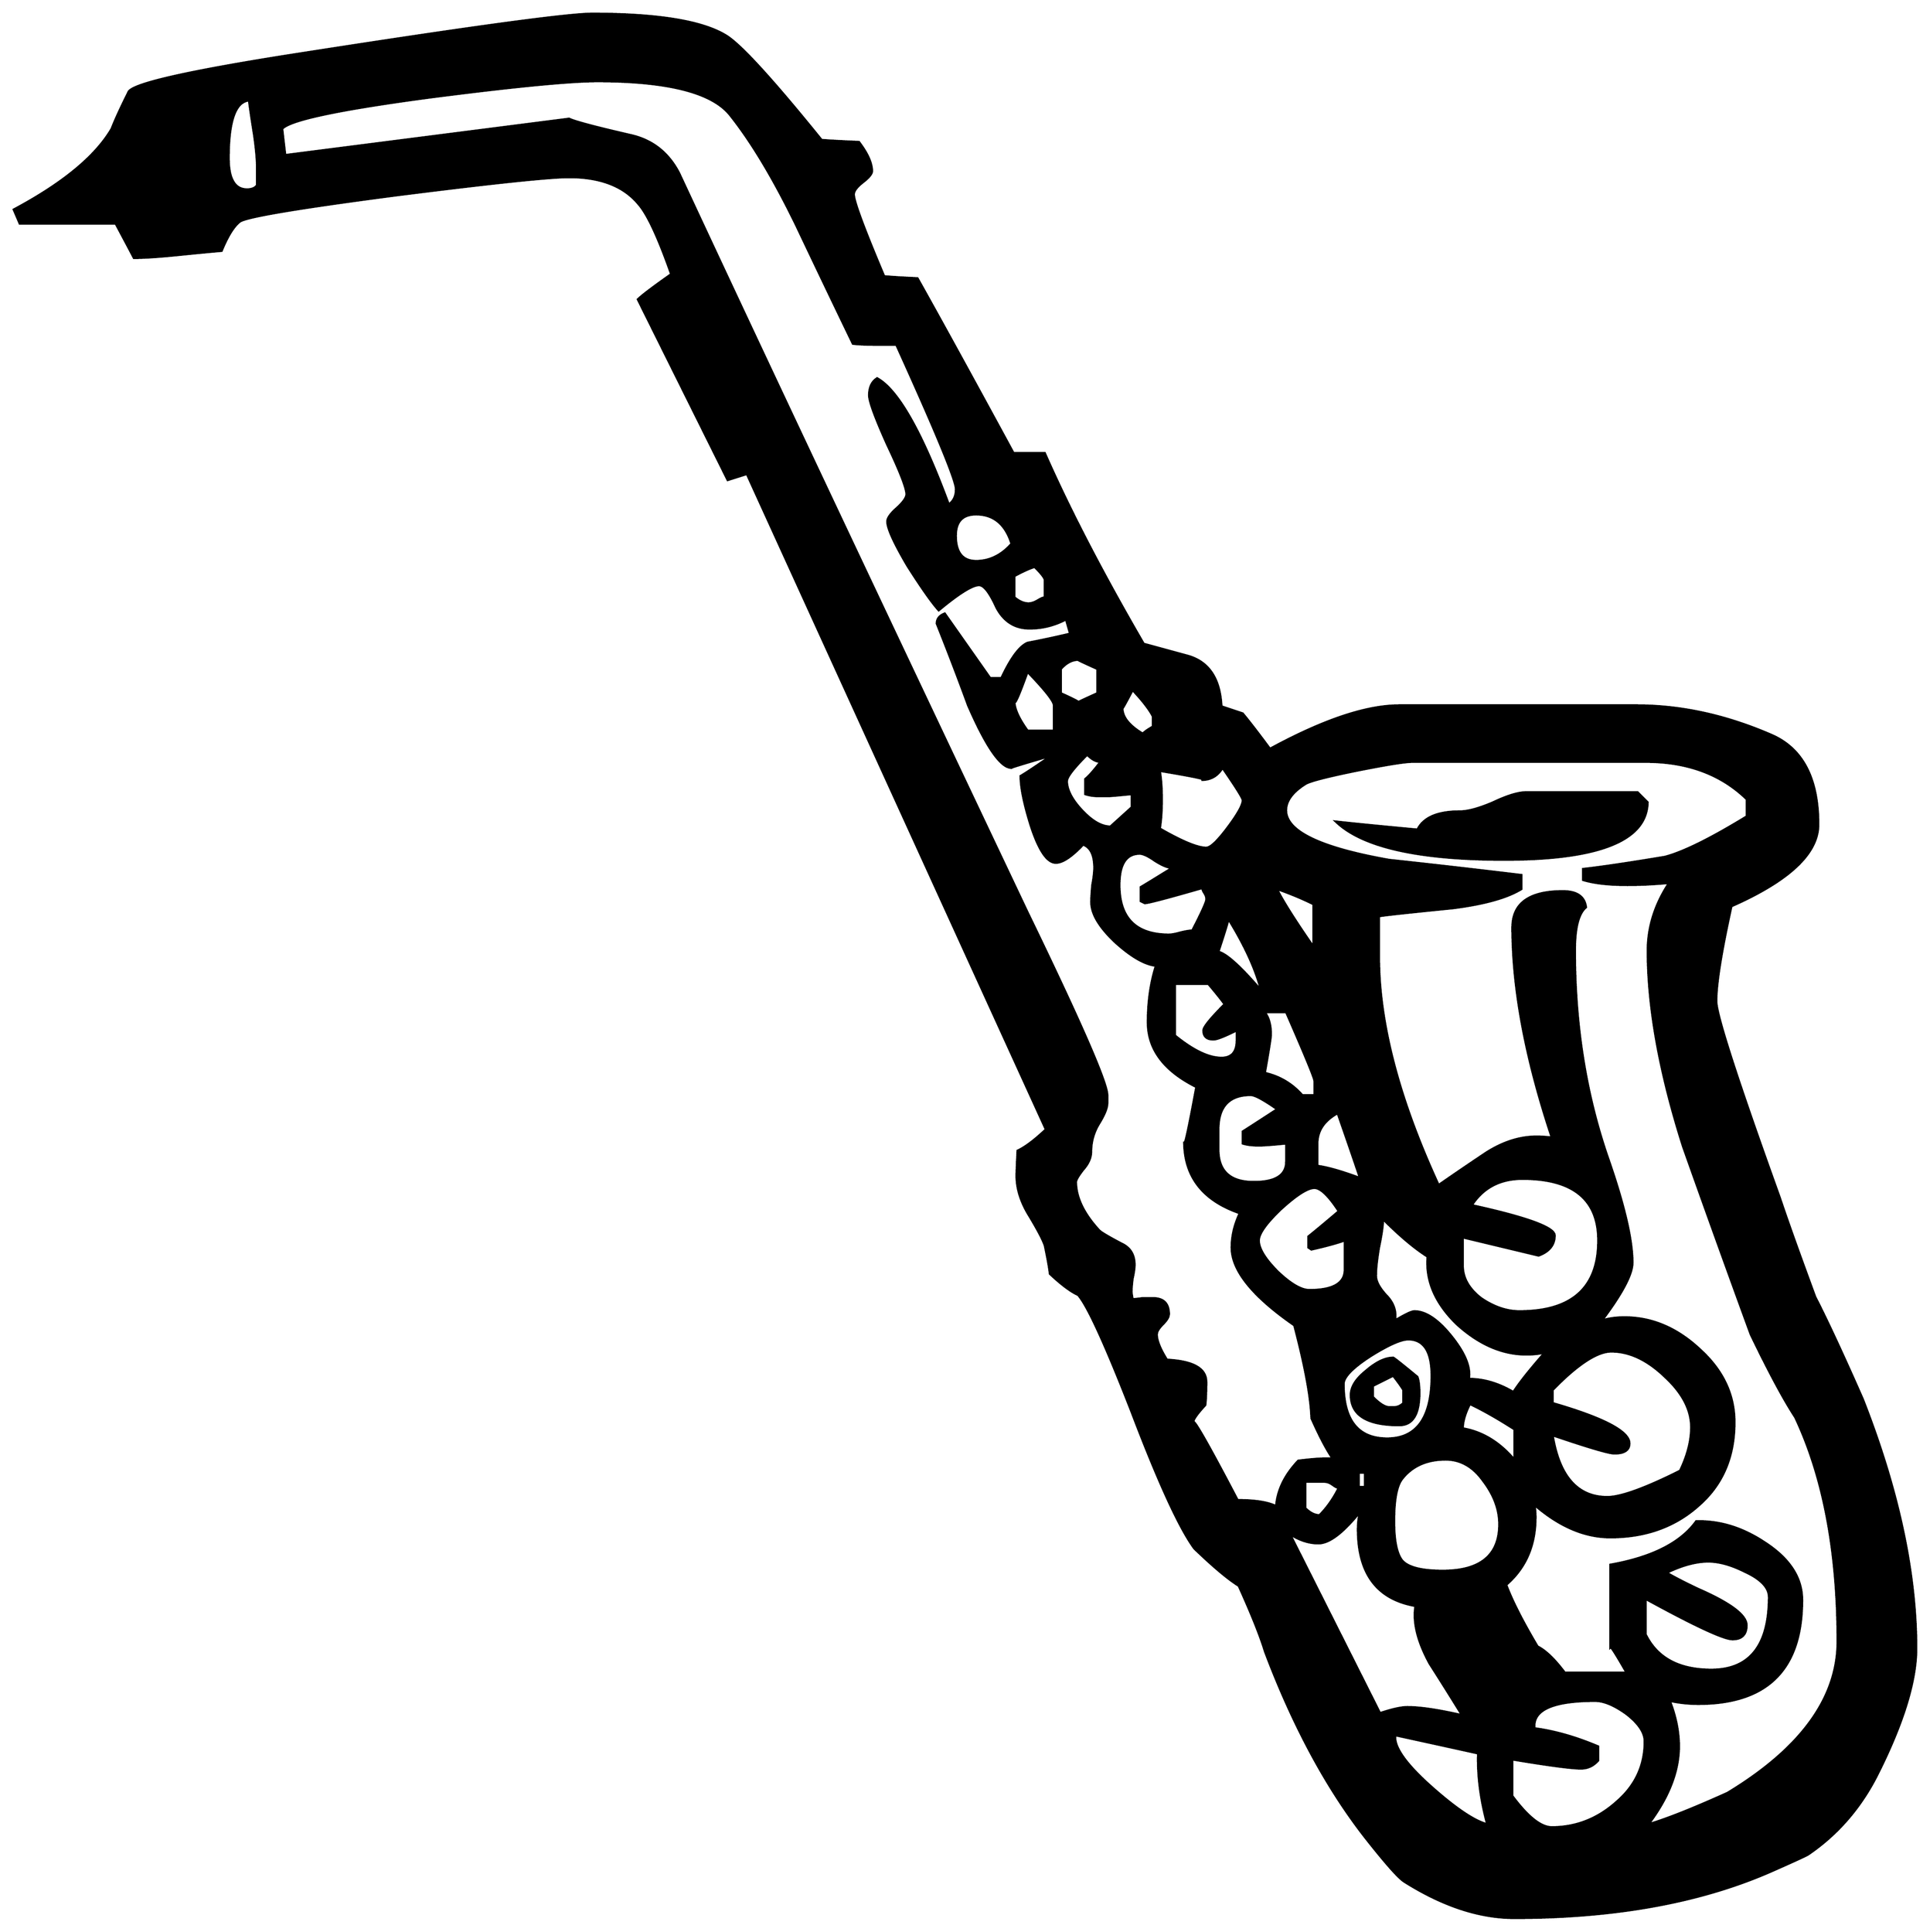 


\begin{tikzpicture}[y=0.80pt, x=0.80pt, yscale=-1.0, xscale=1.0, inner sep=0pt, outer sep=0pt]
\begin{scope}[shift={(100.0,1728.0)},nonzero rule]
  \path[draw=.,fill=.,line width=1.600pt] (1966.0,72.0) .. controls
    (1966.0,104.0) and (1953.333,145.333) .. (1928.0,196.0) ..
    controls (1911.333,229.333) and (1888.333,256.0) .. (1859.0,276.0)
    .. controls (1857.0,277.333) and (1844.667,283.0) ..
    (1822.0,293.0) .. controls (1752.0,323.667) and (1667.333,339.0)
    .. (1568.0,339.0) .. controls (1533.333,339.0) and
    (1497.0,327.0) .. (1459.0,303.0) .. controls (1453.667,299.667)
    and (1442.0,286.667) .. (1424.0,264.0) .. controls
    (1384.0,214.0) and (1349.667,151.0) .. (1321.0,75.0) ..
    controls (1316.333,59.667) and (1307.667,38.0) .. (1295.0,10.0) ..
    controls (1284.333,3.333) and (1269.667,-9.0) .. (1251.0,-27.0) ..
    controls (1236.333,-47.0) and (1215.667,-92.0) ..
    (1189.0,-162.0) .. controls (1163.0,-228.667) and
    (1145.333,-267.333) .. (1136.0,-278.0) .. controls
    (1128.667,-281.333) and (1119.333,-288.333) .. (1108.0,-299.0) ..
    controls (1107.333,-305.0) and (1105.667,-314.333) ..
    (1103.0,-327.0) .. controls (1101.0,-333.0) and
    (1095.333,-343.667) .. (1086.0,-359.0) .. controls
    (1078.667,-371.667) and (1075.0,-384.0) .. (1075.0,-396.0) ..
    controls (1075.0,-399.333) and (1075.333,-407.667) ..
    (1076.0,-421.0) .. controls (1083.333,-424.333) and
    (1092.667,-431.333) .. (1104.0,-442.0) -- (808.0,-1091.0) --
    (789.0,-1085.0) -- (700.0,-1264.0) .. controls
    (704.0,-1268.0) and (715.0,-1276.333) .. (733.0,-1289.0) ..
    controls (720.333,-1325.0) and (709.667,-1348.0) ..
    (701.0,-1358.0) .. controls (686.333,-1376.0) and
    (663.333,-1385.0) .. (632.0,-1385.0) .. controls
    (612.667,-1385.0) and (555.667,-1379.0) .. (461.0,-1367.0) ..
    controls (364.333,-1354.333) and (312.667,-1345.667) ..
    (306.0,-1341.0) .. controls (300.0,-1336.333) and
    (294.0,-1326.667) .. (288.0,-1312.0) .. controls
    (280.0,-1311.333) and (266.0,-1310.0) .. (246.0,-1308.0) ..
    controls (226.667,-1306.0) and (211.667,-1305.0) ..
    (201.0,-1305.0) .. controls (199.667,-1307.667) and
    (193.667,-1319.0) .. (183.0,-1339.0) -- (88.0,-1339.0) --
    (82.0,-1353.0) .. controls (130.667,-1379.0) and
    (163.0,-1405.667) .. (179.0,-1433.0) .. controls
    (182.333,-1441.667) and (188.0,-1454.0) .. (196.0,-1470.0) ..
    controls (202.0,-1478.0) and (253.0,-1489.667) ..
    (349.0,-1505.0) .. controls (527.667,-1533.0) and
    (629.667,-1547.0) .. (655.0,-1547.0) .. controls
    (720.333,-1547.0) and (764.667,-1539.667) .. (788.0,-1525.0) ..
    controls (802.667,-1515.667) and (834.0,-1481.333) ..
    (882.0,-1422.0) .. controls (890.0,-1421.333) and
    (902.333,-1420.667) .. (919.0,-1420.0) .. controls
    (927.667,-1408.667) and (932.0,-1399.0) .. (932.0,-1391.0) ..
    controls (932.0,-1388.333) and (929.0,-1384.667) ..
    (923.0,-1380.0) .. controls (917.0,-1375.333) and
    (914.0,-1371.333) .. (914.0,-1368.0) .. controls
    (914.0,-1361.333) and (924.0,-1334.333) .. (944.0,-1287.0) ..
    controls (951.333,-1286.333) and (962.333,-1285.667) ..
    (977.0,-1285.0) .. controls (998.333,-1247.0) and
    (1030.0,-1189.333) .. (1072.0,-1112.0) -- (1103.0,-1112.0) ..
    controls (1127.667,-1056.0) and (1160.333,-993.0) ..
    (1201.0,-923.0) .. controls (1215.667,-919.0) and
    (1230.333,-915.0) .. (1245.0,-911.0) .. controls
    (1265.667,-905.0) and (1276.667,-888.333) .. (1278.0,-861.0) --
    (1299.0,-854.0) .. controls (1305.667,-846.0) and
    (1314.667,-834.333) .. (1326.0,-819.0) .. controls
    (1378.667,-847.667) and (1421.333,-862.0) .. (1454.0,-862.0) --
    (1689.0,-862.0) .. controls (1733.0,-862.0) and
    (1777.333,-852.333) .. (1822.0,-833.0) .. controls
    (1853.333,-819.667) and (1869.0,-790.0) .. (1869.0,-744.0) ..
    controls (1869.0,-715.333) and (1840.333,-688.333) ..
    (1783.0,-663.0) .. controls (1773.0,-617.667) and
    (1768.0,-586.333) .. (1768.0,-569.0) .. controls
    (1768.0,-555.667) and (1789.0,-490.667) .. (1831.0,-374.0) ..
    controls (1838.333,-352.0) and (1850.0,-319.333) ..
    (1866.0,-276.0) .. controls (1877.333,-254.0) and
    (1893.0,-220.333) .. (1913.0,-175.0) .. controls
    (1948.333,-85.0) and (1966.0,-2.667) .. (1966.0,72.0) --
    cycle(1070.0,-1022.0) .. controls (1064.0,-1041.333) and
    (1052.333,-1051.0) .. (1035.0,-1051.0) .. controls
    (1021.667,-1051.0) and (1015.0,-1044.0) .. (1015.0,-1030.0) ..
    controls (1015.0,-1013.333) and (1021.667,-1005.0) ..
    (1035.0,-1005.0) .. controls (1048.333,-1005.0) and
    (1060.0,-1010.667) .. (1070.0,-1022.0) -- cycle(1103.0,-969.0)
    -- (1103.0,-986.0) .. controls (1103.0,-988.0) and
    (1099.667,-992.333) .. (1093.0,-999.0) .. controls
    (1088.333,-997.667) and (1081.667,-994.667) .. (1073.0,-990.0) --
    (1073.0,-969.0) .. controls (1077.667,-965.0) and
    (1082.333,-963.0) .. (1087.0,-963.0) .. controls
    (1089.667,-963.0) and (1092.667,-964.0) .. (1096.0,-966.0) ..
    controls (1099.333,-968.0) and (1101.667,-969.0) ..
    (1103.0,-969.0) -- cycle(1210.0,-841.0) -- (1210.0,-851.0)
    .. controls (1206.667,-857.667) and (1200.0,-866.333) ..
    (1190.0,-877.0) .. controls (1183.333,-864.333) and
    (1180.0,-858.333) .. (1180.0,-859.0) .. controls
    (1180.0,-850.333) and (1186.667,-842.0) .. (1200.0,-834.0) ..
    controls (1202.0,-836.0) and (1205.333,-838.333) ..
    (1210.0,-841.0) -- cycle(1155.0,-874.0) -- (1155.0,-898.0)
    .. controls (1141.667,-904.0) and (1135.333,-907.0) ..
    (1136.0,-907.0) .. controls (1130.0,-907.0) and
    (1124.333,-904.0) .. (1119.0,-898.0) -- (1119.0,-874.0) ..
    controls (1132.333,-868.0) and (1138.0,-865.0) ..
    (1136.0,-865.0) .. controls (1135.333,-865.0) and
    (1141.667,-868.0) .. (1155.0,-874.0) -- cycle(1299.0,-768.0)
    .. controls (1299.0,-770.0) and (1292.333,-780.667) ..
    (1279.0,-800.0) .. controls (1274.333,-792.0) and
    (1267.333,-788.0) .. (1258.0,-788.0) .. controls
    (1266.667,-788.0) and (1253.0,-791.0) .. (1217.0,-797.0) ..
    controls (1218.333,-789.0) and (1219.0,-779.667) ..
    (1219.0,-769.0) .. controls (1219.0,-757.667) and
    (1218.333,-748.0) .. (1217.0,-740.0) .. controls
    (1239.0,-727.333) and (1254.333,-721.0) .. (1263.0,-721.0) ..
    controls (1267.0,-721.0) and (1274.0,-727.667) ..
    (1284.0,-741.0) .. controls (1294.0,-754.333) and
    (1299.0,-763.333) .. (1299.0,-768.0) -- cycle(1369.0,-623.0)
    -- (1369.0,-665.0) .. controls (1358.333,-670.333) and
    (1346.333,-675.333) .. (1333.0,-680.0) .. controls
    (1339.0,-668.0) and (1351.0,-649.0) .. (1369.0,-623.0) --
    cycle(1112.0,-837.0) -- (1112.0,-862.0) .. controls
    (1112.0,-866.0) and (1103.333,-877.0) .. (1086.0,-895.0) ..
    controls (1077.333,-871.0) and (1073.0,-861.333) ..
    (1073.0,-866.0) .. controls (1073.0,-858.667) and
    (1077.333,-849.0) .. (1086.0,-837.0) -- (1112.0,-837.0) --
    cycle(1189.0,-761.0) -- (1189.0,-774.0) .. controls
    (1175.667,-772.667) and (1168.0,-772.0) .. (1166.0,-772.0) --
    (1156.0,-772.0) .. controls (1151.333,-772.0) and
    (1147.0,-772.667) .. (1143.0,-774.0) -- (1143.0,-789.0) ..
    controls (1147.0,-792.333) and (1152.0,-798.0) ..
    (1158.0,-806.0) .. controls (1154.0,-806.0) and
    (1149.667,-808.333) .. (1145.0,-813.0) .. controls
    (1131.667,-799.667) and (1125.0,-791.0) .. (1125.0,-787.0) ..
    controls (1125.0,-778.333) and (1130.0,-768.667) ..
    (1140.0,-758.0) .. controls (1150.0,-747.333) and
    (1159.333,-742.0) .. (1168.0,-742.0) .. controls
    (1168.0,-742.0) and (1175.0,-748.333) .. (1189.0,-761.0) --
    cycle(1651.0,-332.0) .. controls (1651.0,-372.667) and
    (1626.0,-393.0) .. (1576.0,-393.0) .. controls
    (1554.0,-393.0) and (1537.333,-384.333) .. (1526.0,-367.0) ..
    controls (1580.667,-355.0) and (1608.0,-345.0) ..
    (1608.0,-337.0) .. controls (1608.0,-327.667) and
    (1602.667,-321.0) .. (1592.0,-317.0) -- (1517.0,-335.0) --
    (1517.0,-307.0) .. controls (1517.0,-295.0) and
    (1523.0,-284.333) .. (1535.0,-275.0) .. controls
    (1547.667,-266.333) and (1560.333,-262.0) .. (1573.0,-262.0) ..
    controls (1625.0,-262.0) and (1651.0,-285.333) ..
    (1651.0,-332.0) -- cycle(1317.0,-580.0) .. controls
    (1311.667,-600.667) and (1301.0,-624.0) .. (1285.0,-650.0) ..
    controls (1283.0,-642.667) and (1279.667,-632.0) ..
    (1275.0,-618.0) .. controls (1283.0,-616.0) and
    (1297.0,-603.333) .. (1317.0,-580.0) -- cycle(1263.0,-670.0)
    .. controls (1263.0,-672.0) and (1262.333,-674.0) ..
    (1261.0,-676.0) .. controls (1259.667,-678.0) and
    (1259.0,-679.667) .. (1259.0,-681.0) .. controls
    (1224.333,-671.0) and (1205.333,-666.0) .. (1202.0,-666.0) --
    (1198.0,-668.0) -- (1198.0,-682.0) .. controls
    (1204.667,-686.0) and (1215.0,-692.333) .. (1229.0,-701.0) ..
    controls (1225.0,-701.0) and (1219.333,-703.333) ..
    (1212.0,-708.0) .. controls (1205.333,-712.667) and
    (1200.333,-715.0) .. (1197.0,-715.0) .. controls
    (1183.667,-715.0) and (1177.0,-704.667) .. (1177.0,-684.0) ..
    controls (1177.0,-651.333) and (1193.333,-635.0) ..
    (1226.0,-635.0) .. controls (1228.667,-635.0) and
    (1232.333,-635.667) .. (1237.0,-637.0) .. controls
    (1242.333,-638.333) and (1246.333,-639.0) .. (1249.0,-639.0) ..
    controls (1258.333,-657.0) and (1263.0,-667.333) ..
    (1263.0,-670.0) -- cycle(1888.0,65.0) .. controls
    (1888.0,-23.667) and (1874.0,-97.667) .. (1846.0,-157.0) ..
    controls (1834.667,-174.333) and (1820.0,-201.667) ..
    (1802.0,-239.0) .. controls (1779.333,-301.0) and
    (1757.0,-363.0) .. (1735.0,-425.0) .. controls
    (1711.667,-498.333) and (1700.0,-563.0) .. (1700.0,-619.0) ..
    controls (1700.0,-642.333) and (1707.0,-664.667) ..
    (1721.0,-686.0) .. controls (1706.333,-684.667) and
    (1692.667,-684.0) .. (1680.0,-684.0) .. controls
    (1661.333,-684.0) and (1646.667,-685.667) .. (1636.0,-689.0) --
    (1636.0,-700.0) .. controls (1654.0,-702.0) and
    (1681.0,-706.0) .. (1717.0,-712.0) .. controls
    (1735.0,-716.667) and (1762.0,-730.0) .. (1798.0,-752.0) --
    (1798.0,-769.0) .. controls (1772.667,-793.667) and
    (1739.333,-806.0) .. (1698.0,-806.0) -- (1467.0,-806.0) ..
    controls (1459.667,-806.0) and (1441.0,-803.0) ..
    (1411.0,-797.0) .. controls (1381.667,-791.0) and
    (1365.0,-786.667) .. (1361.0,-784.0) .. controls
    (1348.333,-776.0) and (1342.0,-767.333) .. (1342.0,-758.0) ..
    controls (1342.0,-737.333) and (1376.0,-721.0) ..
    (1444.0,-709.0) .. controls (1487.333,-704.333) and
    (1531.0,-699.333) .. (1575.0,-694.0) -- (1575.0,-680.0) ..
    controls (1561.0,-671.333) and (1538.333,-665.0) ..
    (1507.0,-661.0) .. controls (1460.333,-656.333) and
    (1436.0,-653.667) .. (1434.0,-653.0) -- (1434.0,-613.0) ..
    controls (1434.0,-547.667) and (1453.667,-472.333) ..
    (1493.0,-387.0) .. controls (1508.333,-397.667) and
    (1524.0,-408.333) .. (1540.0,-419.0) .. controls
    (1556.667,-429.667) and (1573.333,-435.0) .. (1590.0,-435.0) ..
    controls (1594.667,-435.0) and (1599.667,-434.667) ..
    (1605.0,-434.0) .. controls (1579.0,-512.0) and
    (1566.0,-581.333) .. (1566.0,-642.0) .. controls
    (1566.0,-666.0) and (1582.667,-678.0) .. (1616.0,-678.0) ..
    controls (1630.0,-678.0) and (1637.667,-672.667) ..
    (1639.0,-662.0) .. controls (1631.667,-656.0) and
    (1628.0,-641.667) .. (1628.0,-619.0) .. controls
    (1628.0,-545.0) and (1639.0,-476.333) .. (1661.0,-413.0) ..
    controls (1677.0,-367.0) and (1685.0,-332.667) ..
    (1685.0,-310.0) .. controls (1685.0,-298.667) and
    (1675.0,-279.667) .. (1655.0,-253.0) .. controls
    (1661.667,-255.0) and (1669.0,-256.0) .. (1677.0,-256.0) ..
    controls (1704.333,-256.0) and (1729.333,-245.333) ..
    (1752.0,-224.0) .. controls (1774.667,-203.333) and
    (1786.0,-179.333) .. (1786.0,-152.0) .. controls
    (1786.0,-117.333) and (1774.0,-89.667) .. (1750.0,-69.0) ..
    controls (1726.667,-48.333) and (1697.667,-38.0) .. (1663.0,-38.0)
    .. controls (1637.667,-38.0) and (1612.667,-48.667) ..
    (1588.0,-70.0) .. controls (1588.667,-66.0) and (1589.0,-62.0)
    .. (1589.0,-58.0) .. controls (1589.0,-30.0) and
    (1579.333,-7.667) .. (1560.0,9.0) .. controls (1566.0,25.0) and
    (1576.333,45.333) .. (1591.0,70.0) .. controls (1599.0,74.0) and
    (1608.0,82.667) .. (1618.0,96.0) -- (1679.0,96.0) .. controls
    (1668.333,77.333) and (1663.0,69.0) .. (1663.0,71.0) --
    (1663.0,-11.0) .. controls (1704.333,-18.333) and (1732.667,-32.667)
    .. (1748.0,-54.0) .. controls (1771.333,-54.667) and
    (1794.0,-47.667) .. (1816.0,-33.0) .. controls (1840.667,-17.0)
    and (1853.0,2.0) .. (1853.0,24.0) .. controls (1853.0,92.667)
    and (1818.667,127.0) .. (1750.0,127.0) .. controls
    (1740.667,127.0) and (1731.333,126.0) .. (1722.0,124.0) ..
    controls (1728.0,139.333) and (1731.0,154.333) .. (1731.0,169.0)
    .. controls (1731.0,193.667) and (1721.0,219.333) ..
    (1701.0,246.0) .. controls (1719.0,240.667) and (1745.0,230.333)
    .. (1779.0,215.0) .. controls (1851.667,171.0) and
    (1888.0,121.0) .. (1888.0,65.0) -- cycle(1370.0,-476.0) --
    (1370.0,-490.0) .. controls (1370.0,-492.667) and
    (1360.667,-515.333) .. (1342.0,-558.0) -- (1321.0,-558.0) ..
    controls (1325.0,-552.667) and (1327.0,-545.333) ..
    (1327.0,-536.0) .. controls (1327.0,-533.333) and
    (1325.0,-520.667) .. (1321.0,-498.0) .. controls
    (1335.667,-494.667) and (1348.0,-487.333) .. (1358.0,-476.0) --
    (1370.0,-476.0) -- cycle(1743.0,-147.0) .. controls
    (1743.0,-164.333) and (1734.333,-181.0) .. (1717.0,-197.0) ..
    controls (1699.667,-213.667) and (1682.0,-222.0) ..
    (1664.0,-222.0) .. controls (1650.0,-222.0) and
    (1630.667,-209.333) .. (1606.0,-184.0) -- (1606.0,-171.0) ..
    controls (1656.667,-156.333) and (1682.0,-143.0) ..
    (1682.0,-131.0) .. controls (1682.0,-124.333) and
    (1677.0,-121.0) .. (1667.0,-121.0) .. controls
    (1661.667,-121.0) and (1641.333,-127.0) .. (1606.0,-139.0) ..
    controls (1612.667,-98.333) and (1630.667,-78.0) .. (1660.0,-78.0)
    .. controls (1673.333,-78.0) and (1697.333,-86.667) ..
    (1732.0,-104.0) .. controls (1739.333,-119.333) and
    (1743.0,-133.667) .. (1743.0,-147.0) -- cycle(1415.0,-394.0)
    .. controls (1410.333,-408.0) and (1403.0,-429.333) ..
    (1393.0,-458.0) .. controls (1379.667,-450.667) and
    (1373.0,-440.667) .. (1373.0,-428.0) -- (1373.0,-406.0) ..
    controls (1383.0,-404.667) and (1397.0,-400.667) ..
    (1415.0,-394.0) -- cycle(1293.0,-530.0) -- (1293.0,-540.0)
    .. controls (1281.0,-534.0) and (1273.333,-531.0) ..
    (1270.0,-531.0) .. controls (1263.333,-531.0) and
    (1260.0,-534.0) .. (1260.0,-540.0) .. controls
    (1260.0,-543.333) and (1267.0,-552.0) .. (1281.0,-566.0) ..
    controls (1277.667,-570.667) and (1272.333,-577.333) ..
    (1265.0,-586.0) -- (1232.0,-586.0) -- (1232.0,-535.0) ..
    controls (1250.0,-520.333) and (1265.333,-513.0) ..
    (1278.0,-513.0) .. controls (1288.0,-513.0) and
    (1293.0,-518.667) .. (1293.0,-530.0) -- cycle(1598.0,-221.0)
    .. controls (1592.667,-219.667) and (1586.667,-219.0) ..
    (1580.0,-219.0) .. controls (1556.0,-219.0) and
    (1533.0,-229.0) .. (1511.0,-249.0) .. controls
    (1489.667,-269.667) and (1480.0,-292.0) .. (1482.0,-316.0) ..
    controls (1469.333,-324.0) and (1454.667,-336.333) ..
    (1438.0,-353.0) .. controls (1438.0,-347.0) and
    (1436.667,-337.667) .. (1434.0,-325.0) .. controls
    (1432.0,-313.0) and (1431.0,-303.667) .. (1431.0,-297.0) ..
    controls (1431.0,-291.667) and (1434.333,-285.333) ..
    (1441.0,-278.0) .. controls (1448.333,-270.667) and
    (1451.333,-262.333) .. (1450.0,-253.0) .. controls
    (1460.0,-259.0) and (1466.333,-262.0) .. (1469.0,-262.0) ..
    controls (1480.333,-262.0) and (1492.667,-253.667) ..
    (1506.0,-237.0) .. controls (1519.333,-220.333) and
    (1525.0,-206.333) .. (1523.0,-195.0) .. controls
    (1537.667,-195.0) and (1552.333,-190.667) .. (1567.0,-182.0) ..
    controls (1573.0,-191.333) and (1583.333,-204.333) ..
    (1598.0,-221.0) -- cycle(1342.0,-410.0) -- (1342.0,-428.0)
    .. controls (1328.667,-426.667) and (1319.667,-426.0) ..
    (1315.0,-426.0) .. controls (1308.333,-426.0) and
    (1303.0,-426.667) .. (1299.0,-428.0) -- (1299.0,-440.0) ..
    controls (1306.333,-444.667) and (1317.667,-452.0) ..
    (1333.0,-462.0) .. controls (1319.667,-471.333) and
    (1311.0,-476.0) .. (1307.0,-476.0) .. controls
    (1285.667,-476.0) and (1275.0,-464.667) .. (1275.0,-442.0) --
    (1275.0,-422.0) .. controls (1275.0,-400.667) and
    (1286.667,-390.0) .. (1310.0,-390.0) .. controls
    (1331.333,-390.0) and (1342.0,-396.667) .. (1342.0,-410.0) --
    cycle(323.0,-1377.0) -- (323.0,-1393.0) .. controls
    (323.0,-1401.667) and (322.0,-1413.0) .. (320.0,-1427.0) ..
    controls (317.333,-1443.667) and (315.667,-1455.0) ..
    (315.0,-1461.0) .. controls (301.667,-1459.667) and
    (295.0,-1440.667) .. (295.0,-1404.0) .. controls
    (295.0,-1383.333) and (301.0,-1373.0) .. (313.0,-1373.0) ..
    controls (317.667,-1373.0) and (321.0,-1374.333) ..
    (323.0,-1377.0) -- cycle(1820.0,21.0) .. controls
    (1820.0,11.667) and (1812.0,3.333) .. (1796.0,-4.0) .. controls
    (1782.667,-10.667) and (1770.667,-14.0) .. (1760.0,-14.0) ..
    controls (1748.0,-14.0) and (1734.333,-10.333) .. (1719.0,-3.0)
    .. controls (1725.667,1.0) and (1736.0,6.333) .. (1750.0,13.0)
    .. controls (1782.0,27.0) and (1798.0,39.0) .. (1798.0,49.0)
    .. controls (1798.0,58.333) and (1793.333,63.0) .. (1784.0,63.0)
    .. controls (1775.333,63.0) and (1746.667,49.667) .. (1698.0,23.0)
    -- (1698.0,58.0) .. controls (1709.333,81.333) and (1731.0,93.0)
    .. (1763.0,93.0) .. controls (1801.0,93.0) and (1820.0,69.0)
    .. (1820.0,21.0) -- cycle(1400.0,-303.0) -- (1400.0,-332.0)
    .. controls (1392.667,-329.333) and (1381.667,-326.333) ..
    (1367.0,-323.0) -- (1364.0,-325.0) -- (1364.0,-336.0) ..
    controls (1370.667,-341.333) and (1380.667,-349.667) ..
    (1394.0,-361.0) .. controls (1384.0,-376.333) and
    (1376.0,-384.0) .. (1370.0,-384.0) .. controls
    (1363.333,-384.0) and (1352.333,-377.0) .. (1337.0,-363.0) ..
    controls (1322.333,-349.0) and (1315.0,-338.667) ..
    (1315.0,-332.0) .. controls (1315.0,-324.0) and
    (1321.333,-313.667) .. (1334.0,-301.0) .. controls
    (1346.667,-289.0) and (1357.0,-283.0) .. (1365.0,-283.0) ..
    controls (1388.333,-283.0) and (1400.0,-289.667) ..
    (1400.0,-303.0) -- cycle(1568.0,-115.0) -- (1568.0,-145.0)
    .. controls (1551.333,-155.667) and (1536.667,-164.0) ..
    (1524.0,-170.0) .. controls (1519.333,-160.667) and
    (1517.0,-152.667) .. (1517.0,-146.0) .. controls
    (1536.333,-142.667) and (1553.333,-132.333) .. (1568.0,-115.0) --
    cycle(1388.0,-116.0) .. controls (1382.0,-124.667) and
    (1375.0,-138.0) .. (1367.0,-156.0) .. controls
    (1366.333,-176.667) and (1360.667,-207.333) .. (1350.0,-248.0) ..
    controls (1308.667,-276.667) and (1288.0,-302.333) ..
    (1288.0,-325.0) .. controls (1288.0,-336.333) and
    (1290.667,-347.667) .. (1296.0,-359.0) .. controls
    (1259.333,-371.667) and (1241.0,-395.333) .. (1241.0,-430.0) ..
    controls (1241.0,-422.667) and (1245.0,-440.667) ..
    (1253.0,-484.0) .. controls (1221.0,-500.0) and
    (1205.0,-521.333) .. (1205.0,-548.0) .. controls
    (1205.0,-568.667) and (1207.667,-587.333) .. (1213.0,-604.0) ..
    controls (1201.667,-605.333) and (1188.0,-613.333) ..
    (1172.0,-628.0) .. controls (1156.667,-642.667) and
    (1149.0,-655.667) .. (1149.0,-667.0) .. controls
    (1149.0,-671.0) and (1149.333,-676.667) .. (1150.0,-684.0) ..
    controls (1151.333,-691.333) and (1152.0,-697.0) ..
    (1152.0,-701.0) .. controls (1152.0,-713.667) and
    (1148.333,-721.333) .. (1141.0,-724.0) .. controls
    (1129.667,-712.0) and (1120.667,-706.0) .. (1114.0,-706.0) ..
    controls (1105.333,-706.0) and (1097.0,-718.333) ..
    (1089.0,-743.0) .. controls (1082.333,-764.333) and
    (1079.0,-780.667) .. (1079.0,-792.0) .. controls
    (1085.667,-796.0) and (1095.667,-802.667) .. (1109.0,-812.0) ..
    controls (1081.667,-804.0) and (1068.667,-800.0) ..
    (1070.0,-800.0) .. controls (1059.333,-800.0) and
    (1045.0,-820.667) .. (1027.0,-862.0) .. controls
    (1017.0,-889.333) and (1006.667,-916.333) .. (996.0,-943.0) ..
    controls (996.0,-947.667) and (998.667,-951.0) ..
    (1004.0,-953.0) -- (1049.0,-889.0) -- (1060.0,-889.0) ..
    controls (1069.333,-909.0) and (1078.0,-920.667) ..
    (1086.0,-924.0) .. controls (1100.0,-926.667) and
    (1114.0,-929.667) .. (1128.0,-933.0) -- (1124.0,-947.0) ..
    controls (1112.667,-941.0) and (1100.667,-938.0) ..
    (1088.0,-938.0) .. controls (1073.333,-938.0) and
    (1062.333,-945.0) .. (1055.0,-959.0) .. controls
    (1048.333,-973.667) and (1042.667,-981.0) .. (1038.0,-981.0) ..
    controls (1031.333,-981.0) and (1018.0,-972.667) ..
    (998.0,-956.0) .. controls (991.333,-963.333) and (981.0,-978.0)
    .. (967.0,-1000.0) .. controls (953.667,-1022.667) and
    (947.0,-1037.333) .. (947.0,-1044.0) .. controls
    (947.0,-1047.333) and (950.0,-1051.667) .. (956.0,-1057.0) ..
    controls (962.667,-1063.0) and (966.0,-1067.667) ..
    (966.0,-1071.0) .. controls (966.0,-1077.0) and
    (959.667,-1093.333) .. (947.0,-1120.0) .. controls
    (935.0,-1146.667) and (929.0,-1163.0) .. (929.0,-1169.0) ..
    controls (929.0,-1177.0) and (931.667,-1182.667) ..
    (937.0,-1186.0) .. controls (957.667,-1174.667) and
    (981.333,-1133.0) .. (1008.0,-1061.0) .. controls
    (1012.667,-1064.333) and (1015.0,-1069.333) .. (1015.0,-1076.0) ..
    controls (1015.0,-1084.667) and (995.333,-1132.333) ..
    (956.0,-1219.0) -- (936.0,-1219.0) .. controls
    (926.667,-1219.0) and (919.0,-1219.333) .. (913.0,-1220.0) ..
    controls (894.333,-1258.667) and (875.667,-1297.667) ..
    (857.0,-1337.0) .. controls (834.333,-1383.667) and
    (812.333,-1420.333) .. (791.0,-1447.0) .. controls
    (773.0,-1469.0) and (729.333,-1480.0) .. (660.0,-1480.0) ..
    controls (632.667,-1480.0) and (577.667,-1474.667) ..
    (495.0,-1464.0) .. controls (405.0,-1452.0) and
    (356.0,-1441.667) .. (348.0,-1433.0) .. controls
    (348.667,-1427.0) and (349.667,-1418.333) .. (351.0,-1407.0) --
    (632.0,-1443.0) .. controls (637.333,-1440.333) and
    (657.333,-1435.0) .. (692.0,-1427.0) .. controls
    (714.0,-1422.333) and (730.333,-1409.667) .. (741.0,-1389.0) ..
    controls (817.0,-1225.667) and (932.0,-981.667) ..
    (1086.0,-657.0) .. controls (1138.667,-548.333) and
    (1165.0,-488.0) .. (1165.0,-476.0) -- (1165.0,-468.0) ..
    controls (1165.0,-463.333) and (1162.333,-456.667) ..
    (1157.0,-448.0) .. controls (1151.667,-439.333) and
    (1149.0,-430.0) .. (1149.0,-420.0) .. controls
    (1149.0,-414.0) and (1146.333,-408.0) .. (1141.0,-402.0) ..
    controls (1136.333,-396.0) and (1134.0,-392.0) ..
    (1134.0,-390.0) .. controls (1134.0,-374.667) and
    (1141.667,-358.667) .. (1157.0,-342.0) .. controls
    (1159.0,-340.0) and (1166.333,-335.667) .. (1179.0,-329.0) ..
    controls (1187.667,-325.0) and (1192.0,-318.0) ..
    (1192.0,-308.0) .. controls (1192.0,-304.667) and
    (1191.333,-300.0) .. (1190.0,-294.0) .. controls
    (1189.333,-288.667) and (1189.0,-284.333) .. (1189.0,-281.0) ..
    controls (1189.0,-280.333) and (1189.333,-278.0) ..
    (1190.0,-274.0) .. controls (1192.0,-274.0) and
    (1195.333,-274.333) .. (1200.0,-275.0) .. controls
    (1204.0,-275.0) and (1207.333,-275.0) .. (1210.0,-275.0) ..
    controls (1220.667,-275.0) and (1226.0,-269.667) ..
    (1226.0,-259.0) .. controls (1226.0,-256.333) and
    (1224.0,-253.0) .. (1220.0,-249.0) .. controls
    (1216.0,-245.0) and (1214.0,-241.667) .. (1214.0,-239.0) ..
    controls (1214.0,-233.0) and (1217.333,-224.667) ..
    (1224.0,-214.0) .. controls (1250.0,-212.667) and
    (1263.0,-205.333) .. (1263.0,-192.0) .. controls
    (1263.0,-182.0) and (1262.667,-174.333) .. (1262.0,-169.0) ..
    controls (1254.0,-160.333) and (1250.0,-154.667) ..
    (1250.0,-152.0) .. controls (1250.0,-156.667) and
    (1264.667,-131.0) .. (1294.0,-75.0) .. controls (1311.333,-75.0)
    and (1324.0,-73.0) .. (1332.0,-69.0) .. controls
    (1333.333,-85.0) and (1340.667,-100.0) .. (1354.0,-114.0) ..
    controls (1370.0,-116.0) and (1381.333,-116.667) ..
    (1388.0,-116.0) -- cycle(1486.0,-198.0) .. controls
    (1486.0,-222.0) and (1478.333,-234.0) .. (1463.0,-234.0) ..
    controls (1455.667,-234.0) and (1443.0,-228.333) ..
    (1425.0,-217.0) .. controls (1407.667,-205.667) and
    (1399.0,-196.667) .. (1399.0,-190.0) .. controls
    (1399.0,-154.0) and (1413.333,-136.0) .. (1442.0,-136.0) ..
    controls (1471.333,-136.0) and (1486.0,-156.667) ..
    (1486.0,-198.0) -- cycle(1553.0,-51.0) .. controls
    (1553.0,-65.667) and (1547.667,-80.0) .. (1537.0,-94.0) ..
    controls (1527.0,-108.0) and (1514.667,-115.0) ..
    (1500.0,-115.0) .. controls (1481.333,-115.0) and
    (1467.0,-108.667) .. (1457.0,-96.0) .. controls (1451.667,-89.333)
    and (1449.0,-75.333) .. (1449.0,-54.0) .. controls
    (1449.0,-34.667) and (1451.667,-21.667) .. (1457.0,-15.0) ..
    controls (1463.0,-8.333) and (1476.333,-5.0) .. (1497.0,-5.0) ..
    controls (1534.333,-5.0) and (1553.0,-20.333) .. (1553.0,-51.0)
    -- cycle(1420.0,-88.0) -- (1420.0,-102.0) -- (1414.0,-102.0)
    -- (1414.0,-88.0) -- (1420.0,-88.0) -- cycle(1394.0,-87.0)
    .. controls (1392.667,-87.0) and (1390.667,-88.0) ..
    (1388.0,-90.0) .. controls (1385.333,-92.0) and (1382.667,-93.0)
    .. (1380.0,-93.0) -- (1361.0,-93.0) -- (1361.0,-67.0) ..
    controls (1365.667,-62.333) and (1370.333,-60.0) .. (1375.0,-60.0)
    .. controls (1382.333,-67.333) and (1388.667,-76.333) ..
    (1394.0,-87.0) -- cycle(1697.0,164.0) .. controls
    (1697.0,155.333) and (1691.0,146.333) .. (1679.0,137.0) ..
    controls (1667.0,128.333) and (1656.667,124.0) .. (1648.0,124.0)
    .. controls (1606.0,124.0) and (1586.0,133.0) ..
    (1588.0,151.0) .. controls (1608.0,153.667) and (1629.0,159.667)
    .. (1651.0,169.0) -- (1651.0,183.0) .. controls
    (1646.333,188.333) and (1640.667,191.0) .. (1634.0,191.0) ..
    controls (1624.667,191.0) and (1602.0,188.0) .. (1566.0,182.0)
    -- (1566.0,218.0) .. controls (1581.333,238.667) and
    (1594.333,249.0) .. (1605.0,249.0) .. controls (1629.0,249.0)
    and (1650.333,240.667) .. (1669.0,224.0) .. controls
    (1687.667,208.0) and (1697.0,188.0) .. (1697.0,164.0) --
    cycle(1516.0,138.0) .. controls (1505.333,120.667) and
    (1494.667,103.667) .. (1484.0,87.0) .. controls (1472.0,65.0)
    and (1467.333,46.0) .. (1470.0,30.0) .. controls (1432.0,23.333)
    and (1413.0,-2.0) .. (1413.0,-46.0) .. controls
    (1413.0,-52.0) and (1413.667,-57.667) .. (1415.0,-63.0) ..
    controls (1398.333,-42.333) and (1384.667,-32.0) .. (1374.0,-32.0)
    .. controls (1364.667,-32.0) and (1355.333,-35.0) ..
    (1346.0,-41.0) -- (1435.0,136.0) .. controls (1447.0,132.0)
    and (1456.0,130.0) .. (1462.0,130.0) .. controls
    (1474.667,130.0) and (1492.667,132.667) .. (1516.0,138.0) --
    cycle(1541.0,246.0) .. controls (1534.333,221.333) and
    (1531.333,198.0) .. (1532.0,176.0) .. controls (1514.0,172.0)
    and (1486.667,166.0) .. (1450.0,158.0) -- (1450.0,160.0) ..
    controls (1450.0,171.333) and (1462.0,187.667) .. (1486.0,209.0)
    .. controls (1510.0,230.333) and (1528.333,242.667) ..
    (1541.0,246.0) -- cycle(1700.0,-766.0) .. controls
    (1699.333,-728.0) and (1652.0,-709.0) .. (1558.0,-709.0) ..
    controls (1472.667,-709.0) and (1417.0,-721.667) ..
    (1391.0,-747.0) .. controls (1409.0,-745.0) and
    (1436.0,-742.333) .. (1472.0,-739.0) .. controls
    (1478.0,-751.0) and (1492.0,-757.0) .. (1514.0,-757.0) ..
    controls (1522.0,-757.0) and (1533.0,-760.0) ..
    (1547.0,-766.0) .. controls (1561.0,-772.667) and
    (1572.0,-776.0) .. (1580.0,-776.0) -- (1690.0,-776.0) --
    (1700.0,-766.0) -- cycle(1474.0,-181.0) .. controls
    (1474.0,-159.667) and (1467.333,-149.0) .. (1454.0,-149.0) ..
    controls (1422.0,-149.0) and (1406.0,-159.0) ..
    (1406.0,-179.0) .. controls (1406.0,-187.0) and
    (1411.0,-195.0) .. (1421.0,-203.0) .. controls
    (1431.0,-211.667) and (1440.0,-216.0) .. (1448.0,-216.0) ..
    controls (1448.667,-216.0) and (1456.667,-209.667) ..
    (1472.0,-197.0) .. controls (1473.333,-193.667) and
    (1474.0,-188.333) .. (1474.0,-181.0) -- cycle(1458.0,-171.0)
    -- (1458.0,-184.0) .. controls (1456.0,-187.333) and
    (1452.667,-192.0) .. (1448.0,-198.0) -- (1428.0,-188.0) --
    (1428.0,-177.0) .. controls (1434.667,-170.333) and
    (1440.0,-167.0) .. (1444.0,-167.0) -- (1449.0,-167.0) ..
    controls (1452.333,-167.0) and (1455.333,-168.333) ..
    (1458.0,-171.0) -- cycle;
\end{scope}

\end{tikzpicture}


